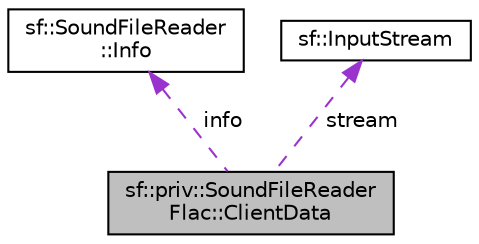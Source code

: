 digraph "sf::priv::SoundFileReaderFlac::ClientData"
{
 // LATEX_PDF_SIZE
  edge [fontname="Helvetica",fontsize="10",labelfontname="Helvetica",labelfontsize="10"];
  node [fontname="Helvetica",fontsize="10",shape=record];
  Node1 [label="sf::priv::SoundFileReader\lFlac::ClientData",height=0.2,width=0.4,color="black", fillcolor="grey75", style="filled", fontcolor="black",tooltip="Hold the state that is passed to the decoder callbacks."];
  Node2 -> Node1 [dir="back",color="darkorchid3",fontsize="10",style="dashed",label=" info" ,fontname="Helvetica"];
  Node2 [label="sf::SoundFileReader\l::Info",height=0.2,width=0.4,color="black", fillcolor="white", style="filled",URL="$d0/db7/structsf_1_1SoundFileReader_1_1Info.html",tooltip="Structure holding the audio properties of a sound file."];
  Node3 -> Node1 [dir="back",color="darkorchid3",fontsize="10",style="dashed",label=" stream" ,fontname="Helvetica"];
  Node3 [label="sf::InputStream",height=0.2,width=0.4,color="black", fillcolor="white", style="filled",URL="$dc/dc4/classsf_1_1InputStream.html",tooltip="Abstract class for custom file input streams."];
}
